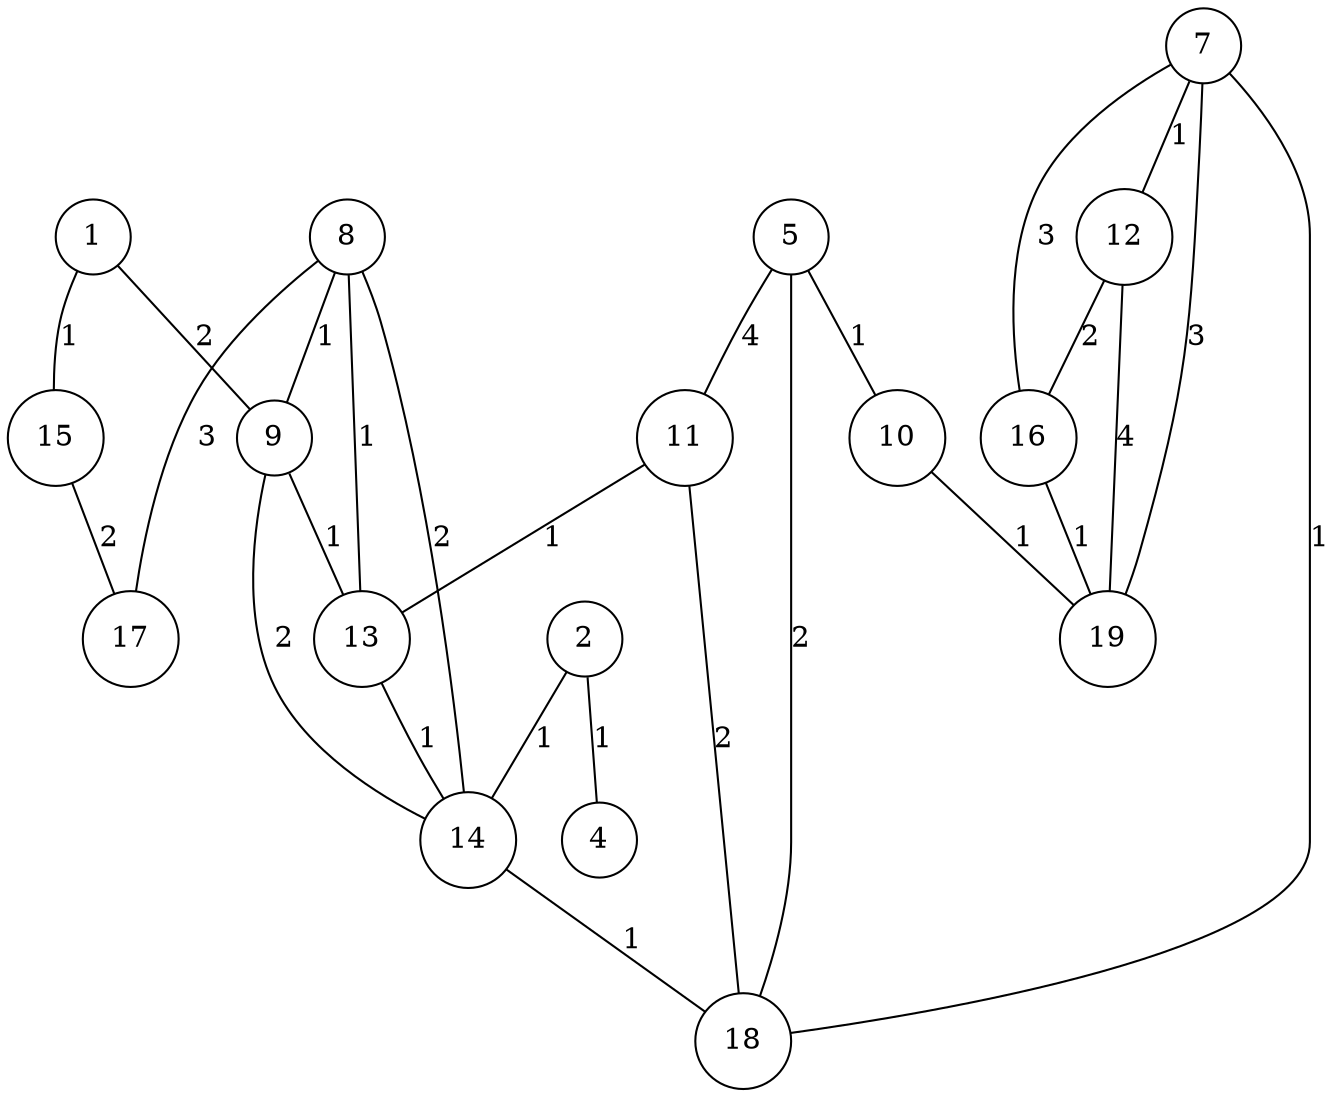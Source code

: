 graph qubit_interaction_graph {
    node [shape=circle];
    1 -- 9 [label=2];
    1 -- 15 [label=1];
    2 -- 4 [label=1];
    2 -- 14 [label=1];
    5 -- 11 [label=4];
    5 -- 18 [label=2];
    5 -- 10 [label=1];
    7 -- 16 [label=3];
    7 -- 19 [label=3];
    7 -- 18 [label=1];
    7 -- 12 [label=1];
    8 -- 17 [label=3];
    8 -- 14 [label=2];
    8 -- 9 [label=1];
    8 -- 13 [label=1];
    9 -- 13 [label=1];
    9 -- 14 [label=2];
    10 -- 19 [label=1];
    11 -- 18 [label=2];
    11 -- 13 [label=1];
    12 -- 19 [label=4];
    12 -- 16 [label=2];
    13 -- 14 [label=1];
    14 -- 18 [label=1];
    15 -- 17 [label=2];
    16 -- 19 [label=1];
}